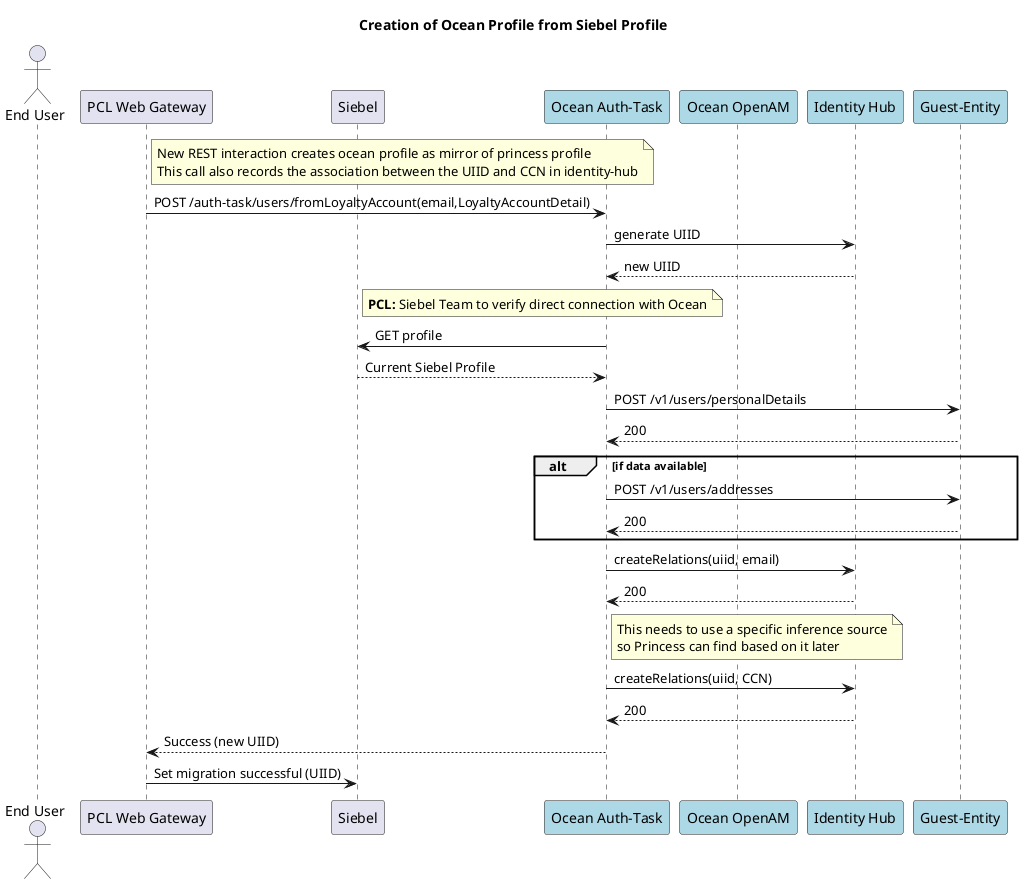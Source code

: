 @startuml
title Creation of Ocean Profile from Siebel Profile

actor "End User" as User
participant "PCL Web Gateway" as UI
participant "Siebel" as Siebel
participant "Ocean Auth-Task" as Auth #lightblue
participant "Ocean OpenAM" as OpenAM #lightblue
participant "Identity Hub" as UIIH #lightblue
participant "Guest-Entity" as GE #lightblue

note right of UI: New REST interaction creates ocean profile as mirror of princess profile\nThis call also records the association between the UIID and CCN in identity-hub
UI->Auth: POST /auth-task/users/fromLoyaltyAccount(email,LoyaltyAccountDetail)
Auth->UIIH: generate UIID
UIIH-->Auth: new UIID

note right of Siebel: **PCL:** Siebel Team to verify direct connection with Ocean
Auth->Siebel: GET profile
Siebel-->Auth: Current Siebel Profile
Auth->GE: POST /v1/users/personalDetails
GE-->Auth: 200

alt if data available
  Auth->GE: POST /v1/users/addresses
  GE-->Auth: 200
end

Auth->UIIH: createRelations(uiid, email)
UIIH-->Auth: 200
note right of Auth: This needs to use a specific inference source\nso Princess can find based on it later
Auth->UIIH: createRelations(uiid, CCN)
UIIH-->Auth: 200
Auth-->UI: Success (new UIID)
UI->Siebel: Set migration successful (UIID)

@enduml

